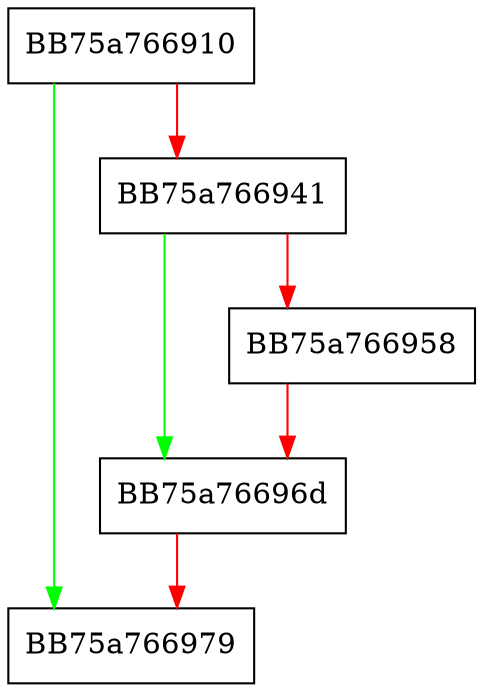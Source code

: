 digraph btreeDropTable {
  node [shape="box"];
  graph [splines=ortho];
  BB75a766910 -> BB75a766979 [color="green"];
  BB75a766910 -> BB75a766941 [color="red"];
  BB75a766941 -> BB75a76696d [color="green"];
  BB75a766941 -> BB75a766958 [color="red"];
  BB75a766958 -> BB75a76696d [color="red"];
  BB75a76696d -> BB75a766979 [color="red"];
}